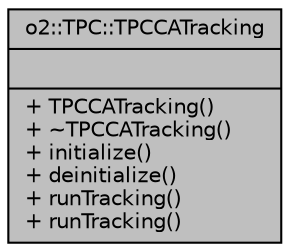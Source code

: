 digraph "o2::TPC::TPCCATracking"
{
 // INTERACTIVE_SVG=YES
  bgcolor="transparent";
  edge [fontname="Helvetica",fontsize="10",labelfontname="Helvetica",labelfontsize="10"];
  node [fontname="Helvetica",fontsize="10",shape=record];
  Node1 [label="{o2::TPC::TPCCATracking\n||+ TPCCATracking()\l+ ~TPCCATracking()\l+ initialize()\l+ deinitialize()\l+ runTracking()\l+ runTracking()\l}",height=0.2,width=0.4,color="black", fillcolor="grey75", style="filled" fontcolor="black"];
}
